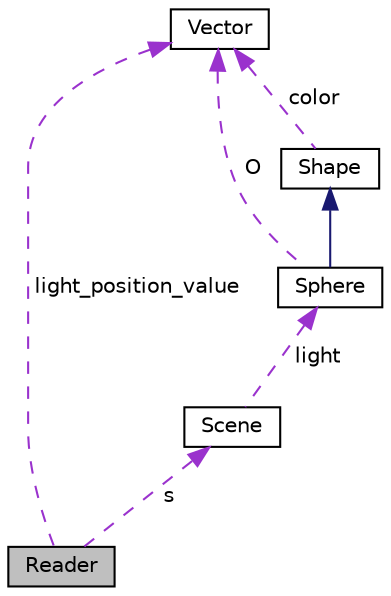 digraph "Reader"
{
  edge [fontname="Helvetica",fontsize="10",labelfontname="Helvetica",labelfontsize="10"];
  node [fontname="Helvetica",fontsize="10",shape=record];
  Node1 [label="Reader",height=0.2,width=0.4,color="black", fillcolor="grey75", style="filled", fontcolor="black"];
  Node2 -> Node1 [dir="back",color="darkorchid3",fontsize="10",style="dashed",label=" light_position_value" ,fontname="Helvetica"];
  Node2 [label="Vector",height=0.2,width=0.4,color="black", fillcolor="white", style="filled",URL="$classVector.html",tooltip="Allows to create vectors and apply operations to them. "];
  Node3 -> Node1 [dir="back",color="darkorchid3",fontsize="10",style="dashed",label=" s" ,fontname="Helvetica"];
  Node3 [label="Scene",height=0.2,width=0.4,color="black", fillcolor="white", style="filled",URL="$classScene.html",tooltip="Allows to create a scene, add object to it and calculate intersection with them. "];
  Node4 -> Node3 [dir="back",color="darkorchid3",fontsize="10",style="dashed",label=" light" ,fontname="Helvetica"];
  Node4 [label="Sphere",height=0.2,width=0.4,color="black", fillcolor="white", style="filled",URL="$classSphere.html",tooltip="Allows to create Sphere shape and to calculate intersections with him. "];
  Node5 -> Node4 [dir="back",color="midnightblue",fontsize="10",style="solid",fontname="Helvetica"];
  Node5 [label="Shape",height=0.2,width=0.4,color="black", fillcolor="white", style="filled",URL="$classShape.html",tooltip="Allows to create shape and define a color, or if this shape will be a mirror, transparent, his brightness and his phong exponant. "];
  Node2 -> Node5 [dir="back",color="darkorchid3",fontsize="10",style="dashed",label=" color" ,fontname="Helvetica"];
  Node2 -> Node4 [dir="back",color="darkorchid3",fontsize="10",style="dashed",label=" O" ,fontname="Helvetica"];
}
